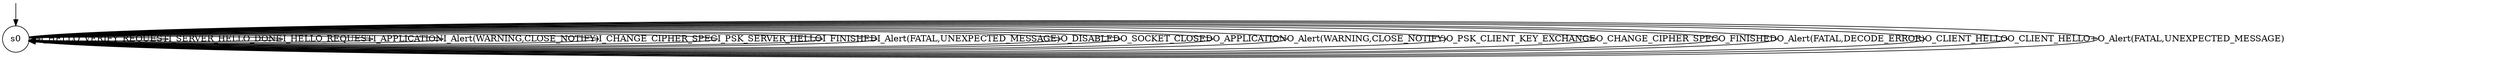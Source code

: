digraph g {

	s0 [shape="circle" label="s0"];
	s0 -> s0 [label="I_HELLO_VERIFY_REQUEST"];
	s0 -> s0 [label="I_SERVER_HELLO_DONE"];
	s0 -> s0 [label="I_HELLO_REQUEST"];
	s0 -> s0 [label="I_APPLICATION"];
	s0 -> s0 [label="I_Alert(WARNING,CLOSE_NOTIFY)"];
	s0 -> s0 [label="I_CHANGE_CIPHER_SPEC"];
	s0 -> s0 [label="I_PSK_SERVER_HELLO"];
	s0 -> s0 [label="I_FINISHED"];
	s0 -> s0 [label="I_Alert(FATAL,UNEXPECTED_MESSAGE)"];
	s0 -> s0 [label="O_DISABLED"];
	s0 -> s0 [label="O_SOCKET_CLOSED"];
	s0 -> s0 [label="O_APPLICATION"];
	s0 -> s0 [label="O_Alert(WARNING,CLOSE_NOTIFY)"];
	s0 -> s0 [label="O_PSK_CLIENT_KEY_EXCHANGE"];
	s0 -> s0 [label="O_CHANGE_CIPHER_SPEC"];
	s0 -> s0 [label="O_FINISHED"];
	s0 -> s0 [label="O_Alert(FATAL,DECODE_ERROR)"];
	s0 -> s0 [label="O_CLIENT_HELLO"];
	s0 -> s0 [label="O_CLIENT_HELLO+"];
	s0 -> s0 [label="O_Alert(FATAL,UNEXPECTED_MESSAGE)"];

__start0 [label="" shape="none" width="0" height="0"];
__start0 -> s0;

}
